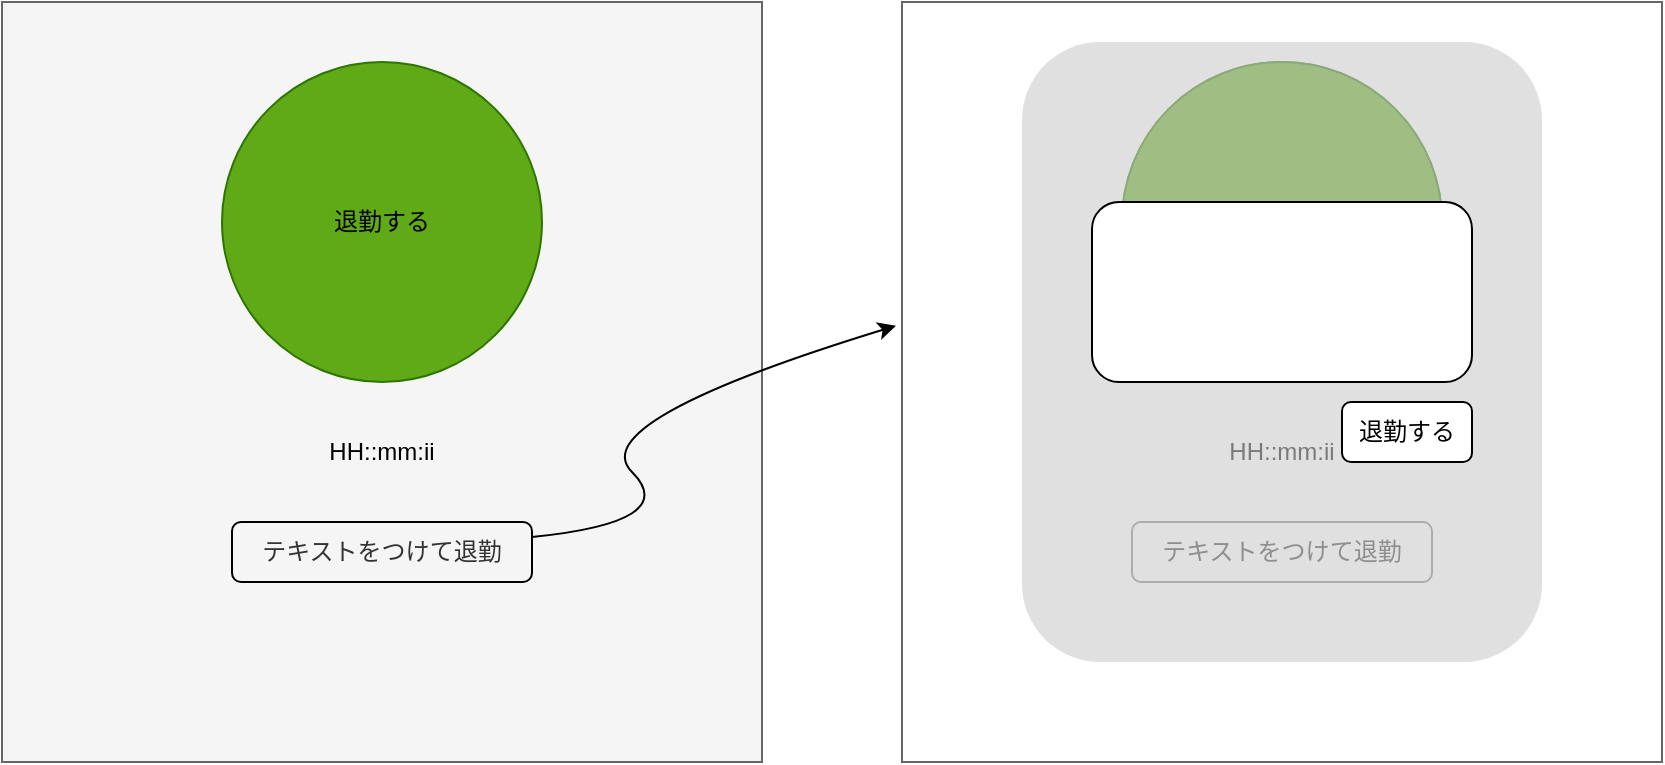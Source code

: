 <mxfile>
    <diagram id="F1qB0Wxc1mkUyWASG9Kg" name="Page-1">
        <mxGraphModel dx="1050" dy="424" grid="1" gridSize="10" guides="1" tooltips="1" connect="1" arrows="1" fold="1" page="1" pageScale="1" pageWidth="850" pageHeight="1100" background="#ffffff" math="0" shadow="0">
            <root>
                <mxCell id="0"/>
                <mxCell id="1" parent="0"/>
                <mxCell id="3" value="" style="whiteSpace=wrap;html=1;aspect=fixed;fillColor=#f5f5f5;strokeColor=#666666;fontColor=#333333;" vertex="1" parent="1">
                    <mxGeometry x="70" y="30" width="380" height="380" as="geometry"/>
                </mxCell>
                <mxCell id="4" value="&lt;font color=&quot;#000000&quot;&gt;退勤する&lt;/font&gt;" style="ellipse;whiteSpace=wrap;html=1;aspect=fixed;fillColor=#60a917;fontColor=#ffffff;strokeColor=#2D7600;" vertex="1" parent="1">
                    <mxGeometry x="180" y="60" width="160" height="160" as="geometry"/>
                </mxCell>
                <mxCell id="5" value="HH::mm:ii" style="text;html=1;strokeColor=none;fillColor=none;align=center;verticalAlign=middle;whiteSpace=wrap;rounded=0;fontColor=#000000;" vertex="1" parent="1">
                    <mxGeometry x="210" y="240" width="100" height="30" as="geometry"/>
                </mxCell>
                <mxCell id="7" value="&lt;span style=&quot;color: rgb(51, 51, 51);&quot;&gt;テキストをつけて退勤&lt;/span&gt;" style="rounded=1;whiteSpace=wrap;html=1;strokeColor=#000000;fontColor=#000000;fillColor=none;" vertex="1" parent="1">
                    <mxGeometry x="185" y="290" width="150" height="30" as="geometry"/>
                </mxCell>
                <mxCell id="8" value="" style="whiteSpace=wrap;html=1;aspect=fixed;fillColor=none;strokeColor=#666666;fontColor=#333333;" vertex="1" parent="1">
                    <mxGeometry x="520" y="30" width="380" height="380" as="geometry"/>
                </mxCell>
                <mxCell id="13" value="" style="curved=1;endArrow=classic;html=1;strokeColor=#000000;fontColor=#000000;exitX=1;exitY=0.25;exitDx=0;exitDy=0;entryX=-0.008;entryY=0.426;entryDx=0;entryDy=0;entryPerimeter=0;" edge="1" parent="1" source="7" target="8">
                    <mxGeometry width="50" height="50" relative="1" as="geometry">
                        <mxPoint x="360" y="290" as="sourcePoint"/>
                        <mxPoint x="410" y="240" as="targetPoint"/>
                        <Array as="points">
                            <mxPoint x="410" y="290"/>
                            <mxPoint x="360" y="240"/>
                        </Array>
                    </mxGeometry>
                </mxCell>
                <mxCell id="14" value="&lt;font color=&quot;#000000&quot;&gt;退勤する&lt;/font&gt;" style="ellipse;whiteSpace=wrap;html=1;aspect=fixed;fillColor=#60a917;fontColor=#ffffff;strokeColor=#2D7600;" vertex="1" parent="1">
                    <mxGeometry x="630" y="60" width="160" height="160" as="geometry"/>
                </mxCell>
                <mxCell id="15" value="HH::mm:ii" style="text;html=1;strokeColor=none;fillColor=none;align=center;verticalAlign=middle;whiteSpace=wrap;rounded=0;fontColor=#000000;opacity=50;" vertex="1" parent="1">
                    <mxGeometry x="660" y="240" width="100" height="30" as="geometry"/>
                </mxCell>
                <mxCell id="16" value="&lt;span style=&quot;color: rgb(51, 51, 51);&quot;&gt;テキストをつけて退勤&lt;/span&gt;" style="rounded=1;whiteSpace=wrap;html=1;strokeColor=#000000;fontColor=#000000;fillColor=none;opacity=50;" vertex="1" parent="1">
                    <mxGeometry x="635" y="290" width="150" height="30" as="geometry"/>
                </mxCell>
                <mxCell id="17" value="&lt;font color=&quot;#000000&quot;&gt;退勤する&lt;/font&gt;" style="ellipse;whiteSpace=wrap;html=1;aspect=fixed;fillColor=#60a917;fontColor=#ffffff;strokeColor=#2D7600;" vertex="1" parent="1">
                    <mxGeometry x="630" y="60" width="160" height="160" as="geometry"/>
                </mxCell>
                <mxCell id="19" value="&lt;font color=&quot;#000000&quot;&gt;退勤する&lt;/font&gt;" style="ellipse;whiteSpace=wrap;html=1;aspect=fixed;fillColor=default;fontColor=#ffffff;strokeColor=default;opacity=0;" vertex="1" parent="1">
                    <mxGeometry x="630" y="60" width="160" height="160" as="geometry"/>
                </mxCell>
                <mxCell id="21" value="" style="rounded=1;whiteSpace=wrap;html=1;fillStyle=auto;fillColor=#CCCCCC;fontColor=#ffffff;strokeColor=none;gradientColor=none;opacity=60;" vertex="1" parent="1">
                    <mxGeometry x="580" y="50" width="260" height="310" as="geometry"/>
                </mxCell>
                <mxCell id="22" value="" style="rounded=1;whiteSpace=wrap;html=1;fillStyle=auto;strokeColor=default;fontColor=#000000;fillColor=#FFFFFF;gradientColor=none;" vertex="1" parent="1">
                    <mxGeometry x="615" y="130" width="190" height="90" as="geometry"/>
                </mxCell>
                <mxCell id="23" value="退勤する" style="rounded=1;whiteSpace=wrap;html=1;fillStyle=auto;strokeColor=default;fontColor=#000000;fillColor=#FFFFFF;gradientColor=none;" vertex="1" parent="1">
                    <mxGeometry x="740" y="230" width="65" height="30" as="geometry"/>
                </mxCell>
            </root>
        </mxGraphModel>
    </diagram>
</mxfile>